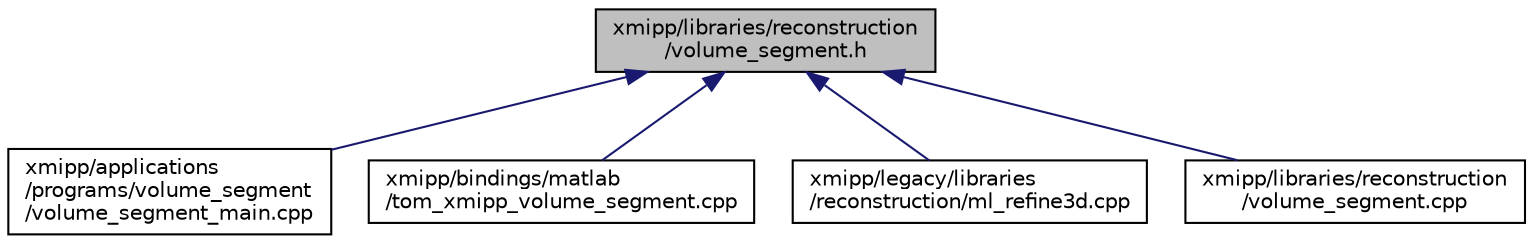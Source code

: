 digraph "xmipp/libraries/reconstruction/volume_segment.h"
{
  edge [fontname="Helvetica",fontsize="10",labelfontname="Helvetica",labelfontsize="10"];
  node [fontname="Helvetica",fontsize="10",shape=record];
  Node60 [label="xmipp/libraries/reconstruction\l/volume_segment.h",height=0.2,width=0.4,color="black", fillcolor="grey75", style="filled", fontcolor="black"];
  Node60 -> Node61 [dir="back",color="midnightblue",fontsize="10",style="solid",fontname="Helvetica"];
  Node61 [label="xmipp/applications\l/programs/volume_segment\l/volume_segment_main.cpp",height=0.2,width=0.4,color="black", fillcolor="white", style="filled",URL="$volume__segment__main_8cpp.html"];
  Node60 -> Node62 [dir="back",color="midnightblue",fontsize="10",style="solid",fontname="Helvetica"];
  Node62 [label="xmipp/bindings/matlab\l/tom_xmipp_volume_segment.cpp",height=0.2,width=0.4,color="black", fillcolor="white", style="filled",URL="$tom__xmipp__volume__segment_8cpp.html"];
  Node60 -> Node63 [dir="back",color="midnightblue",fontsize="10",style="solid",fontname="Helvetica"];
  Node63 [label="xmipp/legacy/libraries\l/reconstruction/ml_refine3d.cpp",height=0.2,width=0.4,color="black", fillcolor="white", style="filled",URL="$ml__refine3d_8cpp.html"];
  Node60 -> Node64 [dir="back",color="midnightblue",fontsize="10",style="solid",fontname="Helvetica"];
  Node64 [label="xmipp/libraries/reconstruction\l/volume_segment.cpp",height=0.2,width=0.4,color="black", fillcolor="white", style="filled",URL="$volume__segment_8cpp.html"];
}
